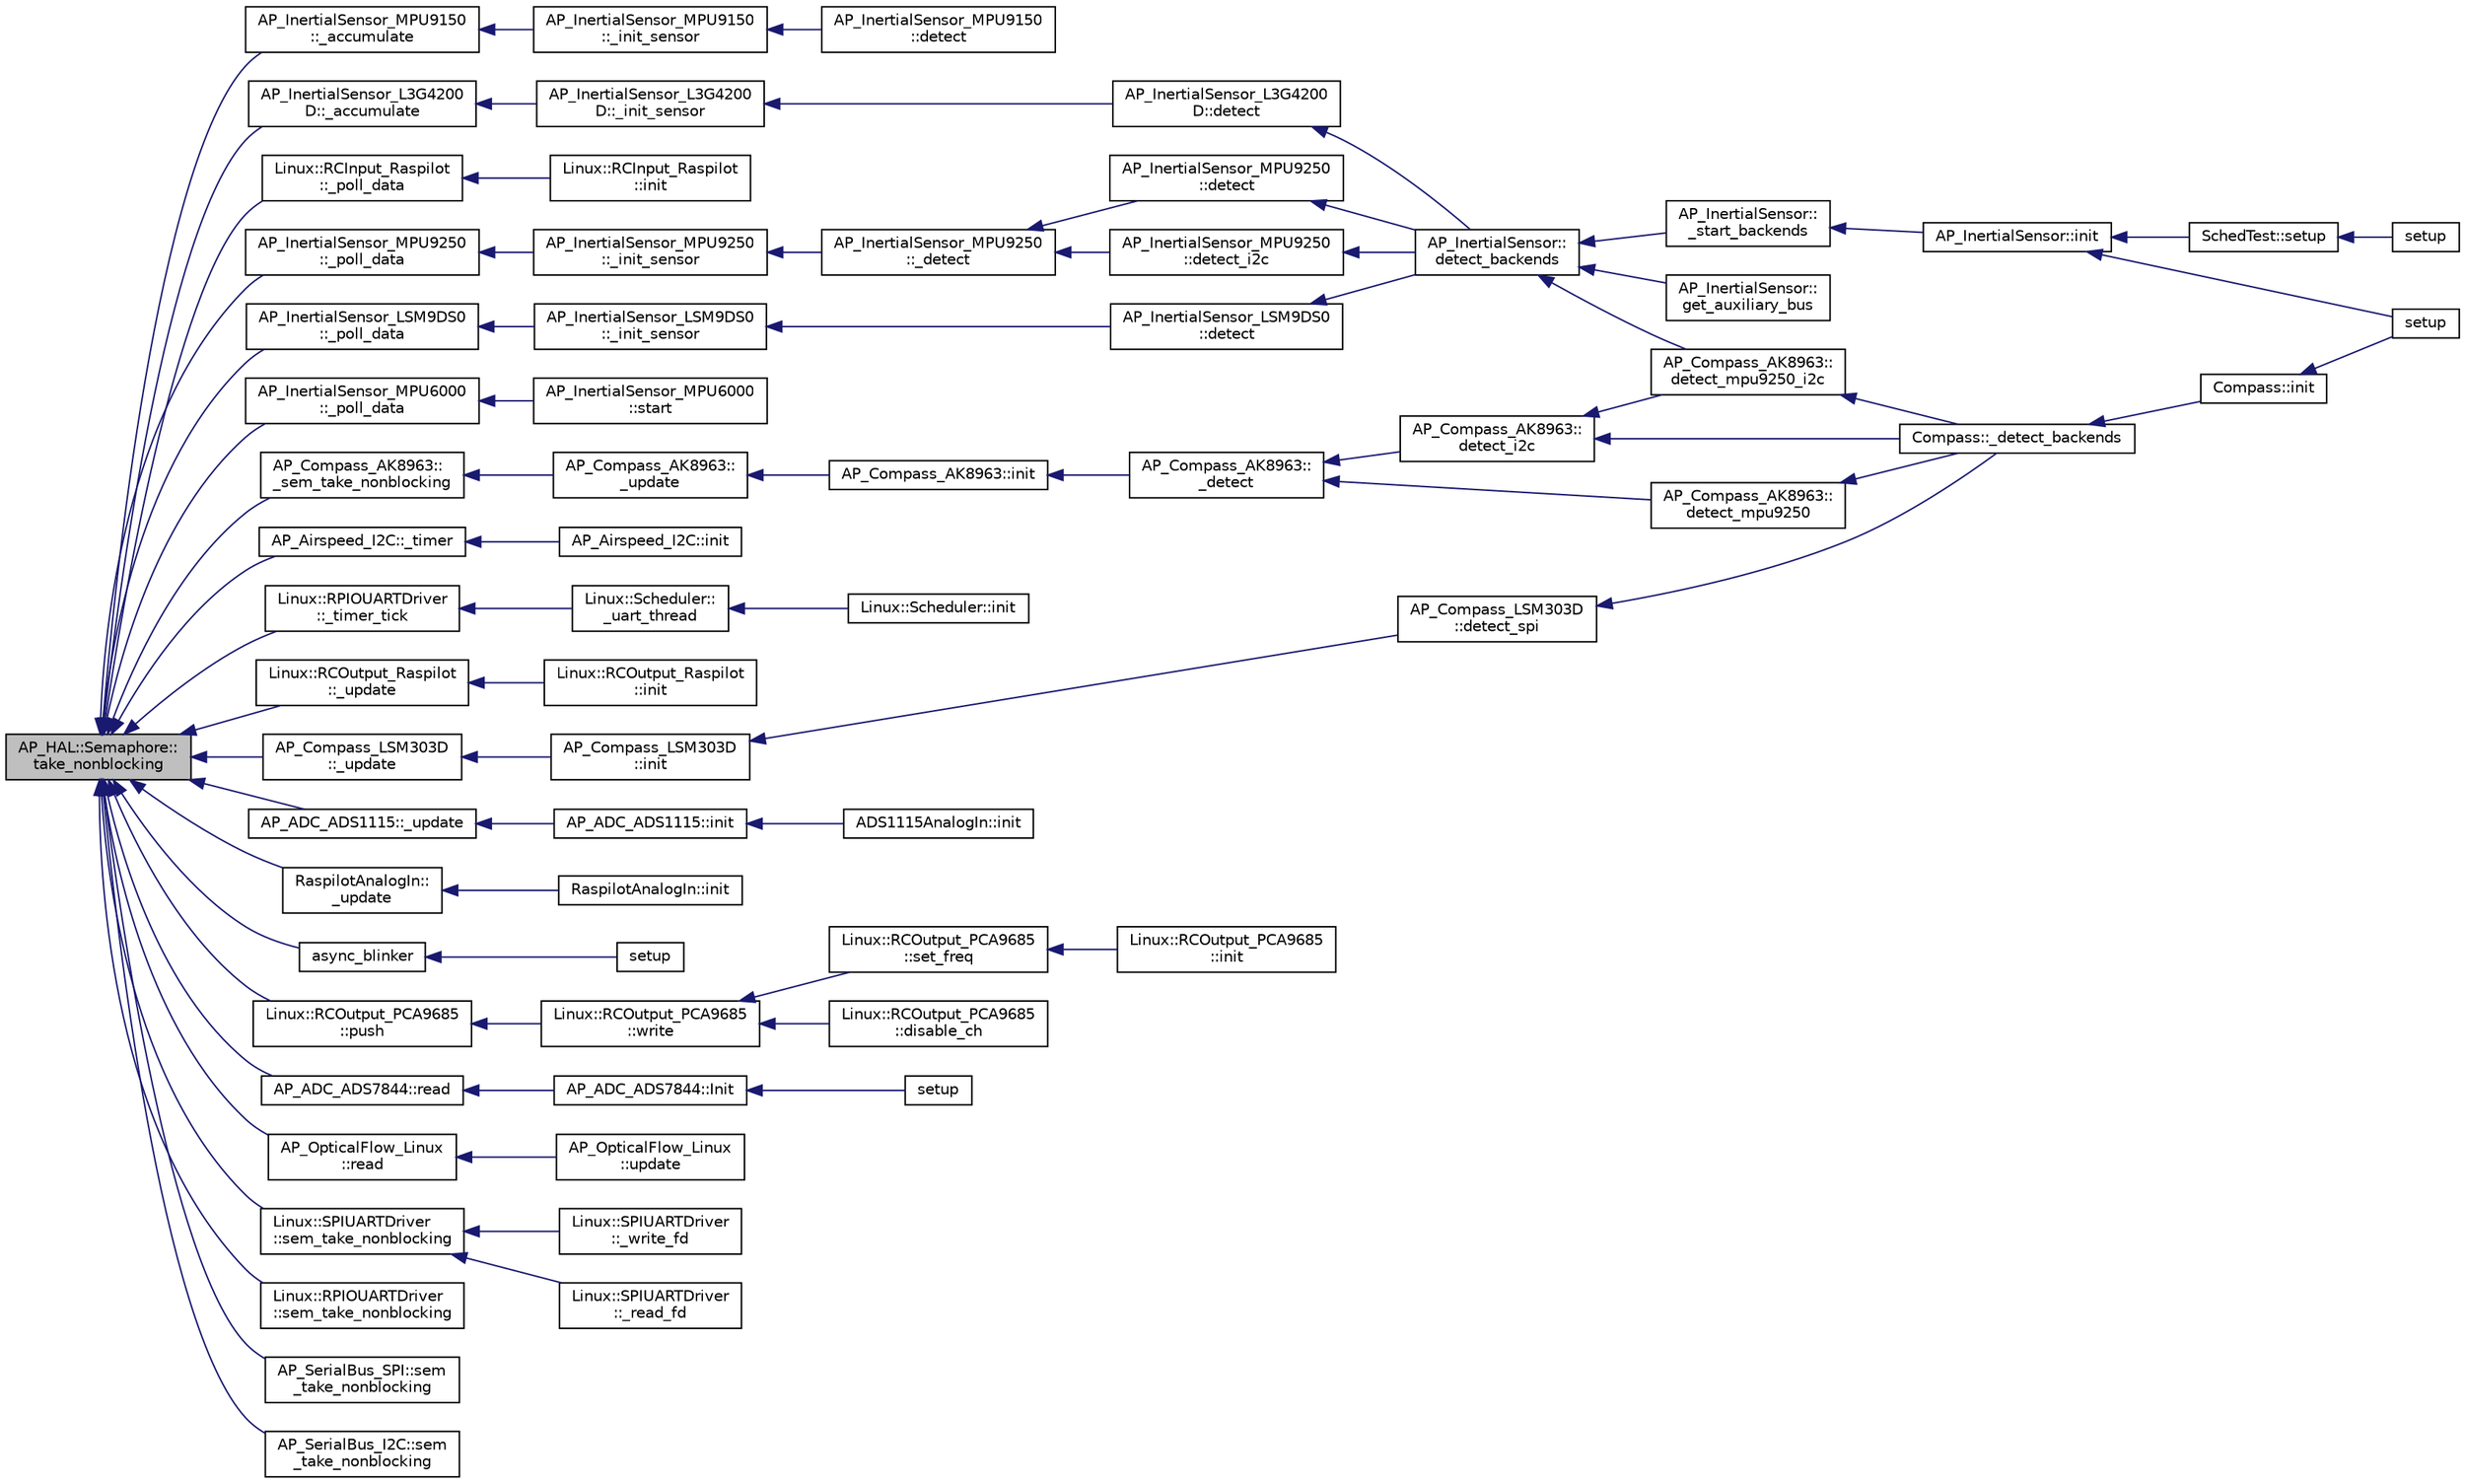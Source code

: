 digraph "AP_HAL::Semaphore::take_nonblocking"
{
 // INTERACTIVE_SVG=YES
  edge [fontname="Helvetica",fontsize="10",labelfontname="Helvetica",labelfontsize="10"];
  node [fontname="Helvetica",fontsize="10",shape=record];
  rankdir="LR";
  Node1 [label="AP_HAL::Semaphore::\ltake_nonblocking",height=0.2,width=0.4,color="black", fillcolor="grey75", style="filled", fontcolor="black"];
  Node1 -> Node2 [dir="back",color="midnightblue",fontsize="10",style="solid",fontname="Helvetica"];
  Node2 [label="AP_InertialSensor_MPU9150\l::_accumulate",height=0.2,width=0.4,color="black", fillcolor="white", style="filled",URL="$classAP__InertialSensor__MPU9150.html#aabb66a96ba3568bc39fcb2ed8381e06d",tooltip="Accumulate values from accels and gyros. "];
  Node2 -> Node3 [dir="back",color="midnightblue",fontsize="10",style="solid",fontname="Helvetica"];
  Node3 [label="AP_InertialSensor_MPU9150\l::_init_sensor",height=0.2,width=0.4,color="black", fillcolor="white", style="filled",URL="$classAP__InertialSensor__MPU9150.html#a5d916ede262de822fd6ab45c93e036ae"];
  Node3 -> Node4 [dir="back",color="midnightblue",fontsize="10",style="solid",fontname="Helvetica"];
  Node4 [label="AP_InertialSensor_MPU9150\l::detect",height=0.2,width=0.4,color="black", fillcolor="white", style="filled",URL="$classAP__InertialSensor__MPU9150.html#a5ccaed9383c0dd4ba0450d690f2284b7"];
  Node1 -> Node5 [dir="back",color="midnightblue",fontsize="10",style="solid",fontname="Helvetica"];
  Node5 [label="AP_InertialSensor_L3G4200\lD::_accumulate",height=0.2,width=0.4,color="black", fillcolor="white", style="filled",URL="$classAP__InertialSensor__L3G4200D.html#a098ecca44fb9347a42c12de1abdbc777"];
  Node5 -> Node6 [dir="back",color="midnightblue",fontsize="10",style="solid",fontname="Helvetica"];
  Node6 [label="AP_InertialSensor_L3G4200\lD::_init_sensor",height=0.2,width=0.4,color="black", fillcolor="white", style="filled",URL="$classAP__InertialSensor__L3G4200D.html#ab760fee272b11822568d94d55734d2f2"];
  Node6 -> Node7 [dir="back",color="midnightblue",fontsize="10",style="solid",fontname="Helvetica"];
  Node7 [label="AP_InertialSensor_L3G4200\lD::detect",height=0.2,width=0.4,color="black", fillcolor="white", style="filled",URL="$classAP__InertialSensor__L3G4200D.html#a703c8cb7bc62f267094a027bb43da4f6"];
  Node7 -> Node8 [dir="back",color="midnightblue",fontsize="10",style="solid",fontname="Helvetica"];
  Node8 [label="AP_InertialSensor::\ldetect_backends",height=0.2,width=0.4,color="black", fillcolor="white", style="filled",URL="$classAP__InertialSensor.html#a8967734e82a4f472c6d8ddd8db656804"];
  Node8 -> Node9 [dir="back",color="midnightblue",fontsize="10",style="solid",fontname="Helvetica"];
  Node9 [label="AP_InertialSensor::\l_start_backends",height=0.2,width=0.4,color="black", fillcolor="white", style="filled",URL="$classAP__InertialSensor.html#a9949b7e301b0d7a5f3e59385d2e8d97a"];
  Node9 -> Node10 [dir="back",color="midnightblue",fontsize="10",style="solid",fontname="Helvetica"];
  Node10 [label="AP_InertialSensor::init",height=0.2,width=0.4,color="black", fillcolor="white", style="filled",URL="$classAP__InertialSensor.html#ab1cdd1c7cc2a0a2631e5deadfc960e80"];
  Node10 -> Node11 [dir="back",color="midnightblue",fontsize="10",style="solid",fontname="Helvetica"];
  Node11 [label="SchedTest::setup",height=0.2,width=0.4,color="black", fillcolor="white", style="filled",URL="$classSchedTest.html#ae9afb73f76391e34d47286a516fe5292"];
  Node11 -> Node12 [dir="back",color="midnightblue",fontsize="10",style="solid",fontname="Helvetica"];
  Node12 [label="setup",height=0.2,width=0.4,color="black", fillcolor="white", style="filled",URL="$Scheduler__test_8cpp.html#a7dfd9b79bc5a37d7df40207afbc5431f"];
  Node10 -> Node13 [dir="back",color="midnightblue",fontsize="10",style="solid",fontname="Helvetica"];
  Node13 [label="setup",height=0.2,width=0.4,color="black", fillcolor="white", style="filled",URL="$AHRS__Test_8cpp.html#a7dfd9b79bc5a37d7df40207afbc5431f"];
  Node8 -> Node14 [dir="back",color="midnightblue",fontsize="10",style="solid",fontname="Helvetica"];
  Node14 [label="AP_Compass_AK8963::\ldetect_mpu9250_i2c",height=0.2,width=0.4,color="black", fillcolor="white", style="filled",URL="$classAP__Compass__AK8963.html#a0d77d55639011a39fa39a3fbfb11b9be"];
  Node14 -> Node15 [dir="back",color="midnightblue",fontsize="10",style="solid",fontname="Helvetica"];
  Node15 [label="Compass::_detect_backends",height=0.2,width=0.4,color="black", fillcolor="white", style="filled",URL="$classCompass.html#a1c48170d8c8966b22fb150b1634443ec"];
  Node15 -> Node16 [dir="back",color="midnightblue",fontsize="10",style="solid",fontname="Helvetica"];
  Node16 [label="Compass::init",height=0.2,width=0.4,color="black", fillcolor="white", style="filled",URL="$classCompass.html#a190aefc281aba88c7b16e4fc58035c5e"];
  Node16 -> Node13 [dir="back",color="midnightblue",fontsize="10",style="solid",fontname="Helvetica"];
  Node8 -> Node17 [dir="back",color="midnightblue",fontsize="10",style="solid",fontname="Helvetica"];
  Node17 [label="AP_InertialSensor::\lget_auxiliary_bus",height=0.2,width=0.4,color="black", fillcolor="white", style="filled",URL="$classAP__InertialSensor.html#ad649def5689aecaebca16cf910d77fd8"];
  Node1 -> Node18 [dir="back",color="midnightblue",fontsize="10",style="solid",fontname="Helvetica"];
  Node18 [label="Linux::RCInput_Raspilot\l::_poll_data",height=0.2,width=0.4,color="black", fillcolor="white", style="filled",URL="$classLinux_1_1RCInput__Raspilot.html#ad63473e0a55eeab5d41367c7d4f11e73"];
  Node18 -> Node19 [dir="back",color="midnightblue",fontsize="10",style="solid",fontname="Helvetica"];
  Node19 [label="Linux::RCInput_Raspilot\l::init",height=0.2,width=0.4,color="black", fillcolor="white", style="filled",URL="$classLinux_1_1RCInput__Raspilot.html#a1e9a62050fa0edee355f45f8c41b0e77"];
  Node1 -> Node20 [dir="back",color="midnightblue",fontsize="10",style="solid",fontname="Helvetica"];
  Node20 [label="AP_InertialSensor_MPU9250\l::_poll_data",height=0.2,width=0.4,color="black", fillcolor="white", style="filled",URL="$classAP__InertialSensor__MPU9250.html#a69e21e1dfc0889e007cceec13cabfc8d"];
  Node20 -> Node21 [dir="back",color="midnightblue",fontsize="10",style="solid",fontname="Helvetica"];
  Node21 [label="AP_InertialSensor_MPU9250\l::_init_sensor",height=0.2,width=0.4,color="black", fillcolor="white", style="filled",URL="$classAP__InertialSensor__MPU9250.html#a8eaf550b652bbf44d3c113807c3a7b27"];
  Node21 -> Node22 [dir="back",color="midnightblue",fontsize="10",style="solid",fontname="Helvetica"];
  Node22 [label="AP_InertialSensor_MPU9250\l::_detect",height=0.2,width=0.4,color="black", fillcolor="white", style="filled",URL="$classAP__InertialSensor__MPU9250.html#aa21bf1c9641b52b380aa5446d9c22729"];
  Node22 -> Node23 [dir="back",color="midnightblue",fontsize="10",style="solid",fontname="Helvetica"];
  Node23 [label="AP_InertialSensor_MPU9250\l::detect",height=0.2,width=0.4,color="black", fillcolor="white", style="filled",URL="$classAP__InertialSensor__MPU9250.html#ad855b503292ccf6630c5df05ac5893bc"];
  Node23 -> Node8 [dir="back",color="midnightblue",fontsize="10",style="solid",fontname="Helvetica"];
  Node22 -> Node24 [dir="back",color="midnightblue",fontsize="10",style="solid",fontname="Helvetica"];
  Node24 [label="AP_InertialSensor_MPU9250\l::detect_i2c",height=0.2,width=0.4,color="black", fillcolor="white", style="filled",URL="$classAP__InertialSensor__MPU9250.html#ad5d530a2bb50d34a7476898369c239d5"];
  Node24 -> Node8 [dir="back",color="midnightblue",fontsize="10",style="solid",fontname="Helvetica"];
  Node1 -> Node25 [dir="back",color="midnightblue",fontsize="10",style="solid",fontname="Helvetica"];
  Node25 [label="AP_InertialSensor_LSM9DS0\l::_poll_data",height=0.2,width=0.4,color="black", fillcolor="white", style="filled",URL="$classAP__InertialSensor__LSM9DS0.html#a517db16a43fdfa7fa31615d07b225474"];
  Node25 -> Node26 [dir="back",color="midnightblue",fontsize="10",style="solid",fontname="Helvetica"];
  Node26 [label="AP_InertialSensor_LSM9DS0\l::_init_sensor",height=0.2,width=0.4,color="black", fillcolor="white", style="filled",URL="$classAP__InertialSensor__LSM9DS0.html#a62227996a40da07a9733ace45b6b0c71"];
  Node26 -> Node27 [dir="back",color="midnightblue",fontsize="10",style="solid",fontname="Helvetica"];
  Node27 [label="AP_InertialSensor_LSM9DS0\l::detect",height=0.2,width=0.4,color="black", fillcolor="white", style="filled",URL="$classAP__InertialSensor__LSM9DS0.html#a7230ea583e99a0fb4ae49a2205ea67e8"];
  Node27 -> Node8 [dir="back",color="midnightblue",fontsize="10",style="solid",fontname="Helvetica"];
  Node1 -> Node28 [dir="back",color="midnightblue",fontsize="10",style="solid",fontname="Helvetica"];
  Node28 [label="AP_InertialSensor_MPU6000\l::_poll_data",height=0.2,width=0.4,color="black", fillcolor="white", style="filled",URL="$classAP__InertialSensor__MPU6000.html#a6537b21d8c9cd527ddcc408284dfe245"];
  Node28 -> Node29 [dir="back",color="midnightblue",fontsize="10",style="solid",fontname="Helvetica"];
  Node29 [label="AP_InertialSensor_MPU6000\l::start",height=0.2,width=0.4,color="black", fillcolor="white", style="filled",URL="$classAP__InertialSensor__MPU6000.html#acb7932ff986a10057b3d2824185009d4"];
  Node1 -> Node30 [dir="back",color="midnightblue",fontsize="10",style="solid",fontname="Helvetica"];
  Node30 [label="AP_Compass_AK8963::\l_sem_take_nonblocking",height=0.2,width=0.4,color="black", fillcolor="white", style="filled",URL="$classAP__Compass__AK8963.html#a48b53915e99ea2fc04a2ed795a978820"];
  Node30 -> Node31 [dir="back",color="midnightblue",fontsize="10",style="solid",fontname="Helvetica"];
  Node31 [label="AP_Compass_AK8963::\l_update",height=0.2,width=0.4,color="black", fillcolor="white", style="filled",URL="$classAP__Compass__AK8963.html#aad72266ce1554cc660d865e37fdc72d3"];
  Node31 -> Node32 [dir="back",color="midnightblue",fontsize="10",style="solid",fontname="Helvetica"];
  Node32 [label="AP_Compass_AK8963::init",height=0.2,width=0.4,color="black", fillcolor="white", style="filled",URL="$classAP__Compass__AK8963.html#acdbf7f9d95111c8c6cf571da0b066bdd"];
  Node32 -> Node33 [dir="back",color="midnightblue",fontsize="10",style="solid",fontname="Helvetica"];
  Node33 [label="AP_Compass_AK8963::\l_detect",height=0.2,width=0.4,color="black", fillcolor="white", style="filled",URL="$classAP__Compass__AK8963.html#aa40e71a12f704321304749a0e60b063d"];
  Node33 -> Node34 [dir="back",color="midnightblue",fontsize="10",style="solid",fontname="Helvetica"];
  Node34 [label="AP_Compass_AK8963::\ldetect_i2c",height=0.2,width=0.4,color="black", fillcolor="white", style="filled",URL="$classAP__Compass__AK8963.html#adada02010081777d9b3da76b9ca5ec82"];
  Node34 -> Node15 [dir="back",color="midnightblue",fontsize="10",style="solid",fontname="Helvetica"];
  Node34 -> Node14 [dir="back",color="midnightblue",fontsize="10",style="solid",fontname="Helvetica"];
  Node33 -> Node35 [dir="back",color="midnightblue",fontsize="10",style="solid",fontname="Helvetica"];
  Node35 [label="AP_Compass_AK8963::\ldetect_mpu9250",height=0.2,width=0.4,color="black", fillcolor="white", style="filled",URL="$classAP__Compass__AK8963.html#a878054ffb8a480d673c5945070a3399d"];
  Node35 -> Node15 [dir="back",color="midnightblue",fontsize="10",style="solid",fontname="Helvetica"];
  Node1 -> Node36 [dir="back",color="midnightblue",fontsize="10",style="solid",fontname="Helvetica"];
  Node36 [label="AP_Airspeed_I2C::_timer",height=0.2,width=0.4,color="black", fillcolor="white", style="filled",URL="$classAP__Airspeed__I2C.html#ae0c3a29113f2d510c326ebfc9c430ba6"];
  Node36 -> Node37 [dir="back",color="midnightblue",fontsize="10",style="solid",fontname="Helvetica"];
  Node37 [label="AP_Airspeed_I2C::init",height=0.2,width=0.4,color="black", fillcolor="white", style="filled",URL="$classAP__Airspeed__I2C.html#a4b23d137404cccf692266d066dd126dc"];
  Node1 -> Node38 [dir="back",color="midnightblue",fontsize="10",style="solid",fontname="Helvetica"];
  Node38 [label="Linux::RPIOUARTDriver\l::_timer_tick",height=0.2,width=0.4,color="black", fillcolor="white", style="filled",URL="$classLinux_1_1RPIOUARTDriver.html#ab5553bf130bd1b133d8c03fd67b769be"];
  Node38 -> Node39 [dir="back",color="midnightblue",fontsize="10",style="solid",fontname="Helvetica"];
  Node39 [label="Linux::Scheduler::\l_uart_thread",height=0.2,width=0.4,color="black", fillcolor="white", style="filled",URL="$classLinux_1_1Scheduler.html#a599c62f8da5b055f5c3aca38b39de583"];
  Node39 -> Node40 [dir="back",color="midnightblue",fontsize="10",style="solid",fontname="Helvetica"];
  Node40 [label="Linux::Scheduler::init",height=0.2,width=0.4,color="black", fillcolor="white", style="filled",URL="$classLinux_1_1Scheduler.html#a58e61fba523c82d8c0f7f26f4e1b0ff8"];
  Node1 -> Node41 [dir="back",color="midnightblue",fontsize="10",style="solid",fontname="Helvetica"];
  Node41 [label="Linux::RCOutput_Raspilot\l::_update",height=0.2,width=0.4,color="black", fillcolor="white", style="filled",URL="$classLinux_1_1RCOutput__Raspilot.html#a6b8d007844c635c3107cce48005000cf"];
  Node41 -> Node42 [dir="back",color="midnightblue",fontsize="10",style="solid",fontname="Helvetica"];
  Node42 [label="Linux::RCOutput_Raspilot\l::init",height=0.2,width=0.4,color="black", fillcolor="white", style="filled",URL="$classLinux_1_1RCOutput__Raspilot.html#af70c36ed90c4c1d26ad6aa9dd6b77c15"];
  Node1 -> Node43 [dir="back",color="midnightblue",fontsize="10",style="solid",fontname="Helvetica"];
  Node43 [label="AP_Compass_LSM303D\l::_update",height=0.2,width=0.4,color="black", fillcolor="white", style="filled",URL="$classAP__Compass__LSM303D.html#a2ab7677dcc887ecc3ba926d1122ffb2e"];
  Node43 -> Node44 [dir="back",color="midnightblue",fontsize="10",style="solid",fontname="Helvetica"];
  Node44 [label="AP_Compass_LSM303D\l::init",height=0.2,width=0.4,color="black", fillcolor="white", style="filled",URL="$classAP__Compass__LSM303D.html#a322cf9c59129cd558a3276f9a2ab1a67"];
  Node44 -> Node45 [dir="back",color="midnightblue",fontsize="10",style="solid",fontname="Helvetica"];
  Node45 [label="AP_Compass_LSM303D\l::detect_spi",height=0.2,width=0.4,color="black", fillcolor="white", style="filled",URL="$classAP__Compass__LSM303D.html#a80232bbbe6f26dc396ba82bd097ce682"];
  Node45 -> Node15 [dir="back",color="midnightblue",fontsize="10",style="solid",fontname="Helvetica"];
  Node1 -> Node46 [dir="back",color="midnightblue",fontsize="10",style="solid",fontname="Helvetica"];
  Node46 [label="AP_ADC_ADS1115::_update",height=0.2,width=0.4,color="black", fillcolor="white", style="filled",URL="$classAP__ADC__ADS1115.html#a1c523a000d6cb67770e04e3821cc54b3"];
  Node46 -> Node47 [dir="back",color="midnightblue",fontsize="10",style="solid",fontname="Helvetica"];
  Node47 [label="AP_ADC_ADS1115::init",height=0.2,width=0.4,color="black", fillcolor="white", style="filled",URL="$classAP__ADC__ADS1115.html#ab9dda3a5715a514b78effc0164e6a1c9"];
  Node47 -> Node48 [dir="back",color="midnightblue",fontsize="10",style="solid",fontname="Helvetica"];
  Node48 [label="ADS1115AnalogIn::init",height=0.2,width=0.4,color="black", fillcolor="white", style="filled",URL="$classADS1115AnalogIn.html#a097f6749a1cd350eb97c3e52601edf02"];
  Node1 -> Node49 [dir="back",color="midnightblue",fontsize="10",style="solid",fontname="Helvetica"];
  Node49 [label="RaspilotAnalogIn::\l_update",height=0.2,width=0.4,color="black", fillcolor="white", style="filled",URL="$classRaspilotAnalogIn.html#a3b58cf0638e2f49fc753fc1a217e1690"];
  Node49 -> Node50 [dir="back",color="midnightblue",fontsize="10",style="solid",fontname="Helvetica"];
  Node50 [label="RaspilotAnalogIn::init",height=0.2,width=0.4,color="black", fillcolor="white", style="filled",URL="$classRaspilotAnalogIn.html#a23676f07a43b6862908a2aabb6b3c908"];
  Node1 -> Node51 [dir="back",color="midnightblue",fontsize="10",style="solid",fontname="Helvetica"];
  Node51 [label="async_blinker",height=0.2,width=0.4,color="black", fillcolor="white", style="filled",URL="$Semaphore_8cpp.html#a1cfe5a3d46f00864324a4588929b353b"];
  Node51 -> Node52 [dir="back",color="midnightblue",fontsize="10",style="solid",fontname="Helvetica"];
  Node52 [label="setup",height=0.2,width=0.4,color="black", fillcolor="white", style="filled",URL="$Semaphore_8cpp.html#a7dfd9b79bc5a37d7df40207afbc5431f"];
  Node1 -> Node53 [dir="back",color="midnightblue",fontsize="10",style="solid",fontname="Helvetica"];
  Node53 [label="Linux::RCOutput_PCA9685\l::push",height=0.2,width=0.4,color="black", fillcolor="white", style="filled",URL="$classLinux_1_1RCOutput__PCA9685.html#a7fb21fe48e7a7ead89ced675463e953b"];
  Node53 -> Node54 [dir="back",color="midnightblue",fontsize="10",style="solid",fontname="Helvetica"];
  Node54 [label="Linux::RCOutput_PCA9685\l::write",height=0.2,width=0.4,color="black", fillcolor="white", style="filled",URL="$classLinux_1_1RCOutput__PCA9685.html#a9aacfc3ba04e752c48fadedd2f2251cc"];
  Node54 -> Node55 [dir="back",color="midnightblue",fontsize="10",style="solid",fontname="Helvetica"];
  Node55 [label="Linux::RCOutput_PCA9685\l::set_freq",height=0.2,width=0.4,color="black", fillcolor="white", style="filled",URL="$classLinux_1_1RCOutput__PCA9685.html#a592d2130a2146aeab3fba176ddb2a0f2"];
  Node55 -> Node56 [dir="back",color="midnightblue",fontsize="10",style="solid",fontname="Helvetica"];
  Node56 [label="Linux::RCOutput_PCA9685\l::init",height=0.2,width=0.4,color="black", fillcolor="white", style="filled",URL="$classLinux_1_1RCOutput__PCA9685.html#a269d77a94caa898707d884ae3047ee87"];
  Node54 -> Node57 [dir="back",color="midnightblue",fontsize="10",style="solid",fontname="Helvetica"];
  Node57 [label="Linux::RCOutput_PCA9685\l::disable_ch",height=0.2,width=0.4,color="black", fillcolor="white", style="filled",URL="$classLinux_1_1RCOutput__PCA9685.html#ad6a14b808943071d24de5495a788b778"];
  Node1 -> Node58 [dir="back",color="midnightblue",fontsize="10",style="solid",fontname="Helvetica"];
  Node58 [label="AP_ADC_ADS7844::read",height=0.2,width=0.4,color="black", fillcolor="white", style="filled",URL="$classAP__ADC__ADS7844.html#ac151adcc965f79575e416c9f5f3f1f61"];
  Node58 -> Node59 [dir="back",color="midnightblue",fontsize="10",style="solid",fontname="Helvetica"];
  Node59 [label="AP_ADC_ADS7844::Init",height=0.2,width=0.4,color="black", fillcolor="white", style="filled",URL="$classAP__ADC__ADS7844.html#a15f6735b9bbe6c15a097bbb45bb024ad"];
  Node59 -> Node60 [dir="back",color="midnightblue",fontsize="10",style="solid",fontname="Helvetica"];
  Node60 [label="setup",height=0.2,width=0.4,color="black", fillcolor="white", style="filled",URL="$AP__ADC__test_8cpp.html#a4fc01d736fe50cf5b977f755b675f11d"];
  Node1 -> Node61 [dir="back",color="midnightblue",fontsize="10",style="solid",fontname="Helvetica"];
  Node61 [label="AP_OpticalFlow_Linux\l::read",height=0.2,width=0.4,color="black", fillcolor="white", style="filled",URL="$classAP__OpticalFlow__Linux.html#a167ad31d30f5da5b132cb11337083eab"];
  Node61 -> Node62 [dir="back",color="midnightblue",fontsize="10",style="solid",fontname="Helvetica"];
  Node62 [label="AP_OpticalFlow_Linux\l::update",height=0.2,width=0.4,color="black", fillcolor="white", style="filled",URL="$classAP__OpticalFlow__Linux.html#a88800d4451ce550131031a4629a0c57a"];
  Node1 -> Node63 [dir="back",color="midnightblue",fontsize="10",style="solid",fontname="Helvetica"];
  Node63 [label="Linux::SPIUARTDriver\l::sem_take_nonblocking",height=0.2,width=0.4,color="black", fillcolor="white", style="filled",URL="$classLinux_1_1SPIUARTDriver.html#ae84ca1e2d35490845fea27557074bd90"];
  Node63 -> Node64 [dir="back",color="midnightblue",fontsize="10",style="solid",fontname="Helvetica"];
  Node64 [label="Linux::SPIUARTDriver\l::_write_fd",height=0.2,width=0.4,color="black", fillcolor="white", style="filled",URL="$classLinux_1_1SPIUARTDriver.html#aac5f3f993e2270c5d99f6d46e639a8b7"];
  Node63 -> Node65 [dir="back",color="midnightblue",fontsize="10",style="solid",fontname="Helvetica"];
  Node65 [label="Linux::SPIUARTDriver\l::_read_fd",height=0.2,width=0.4,color="black", fillcolor="white", style="filled",URL="$classLinux_1_1SPIUARTDriver.html#a20bae1f74e88769eb3c16200fca5eac3"];
  Node1 -> Node66 [dir="back",color="midnightblue",fontsize="10",style="solid",fontname="Helvetica"];
  Node66 [label="Linux::RPIOUARTDriver\l::sem_take_nonblocking",height=0.2,width=0.4,color="black", fillcolor="white", style="filled",URL="$classLinux_1_1RPIOUARTDriver.html#acf0c0cf2f63381a8b75e3ff728df488f"];
  Node1 -> Node67 [dir="back",color="midnightblue",fontsize="10",style="solid",fontname="Helvetica"];
  Node67 [label="AP_SerialBus_SPI::sem\l_take_nonblocking",height=0.2,width=0.4,color="black", fillcolor="white", style="filled",URL="$classAP__SerialBus__SPI.html#a0113f9ff0c5ee1f257f794d4e421037a"];
  Node1 -> Node68 [dir="back",color="midnightblue",fontsize="10",style="solid",fontname="Helvetica"];
  Node68 [label="AP_SerialBus_I2C::sem\l_take_nonblocking",height=0.2,width=0.4,color="black", fillcolor="white", style="filled",URL="$classAP__SerialBus__I2C.html#a8dc345b8ea62e8054c3e510f6406d9a1"];
}
